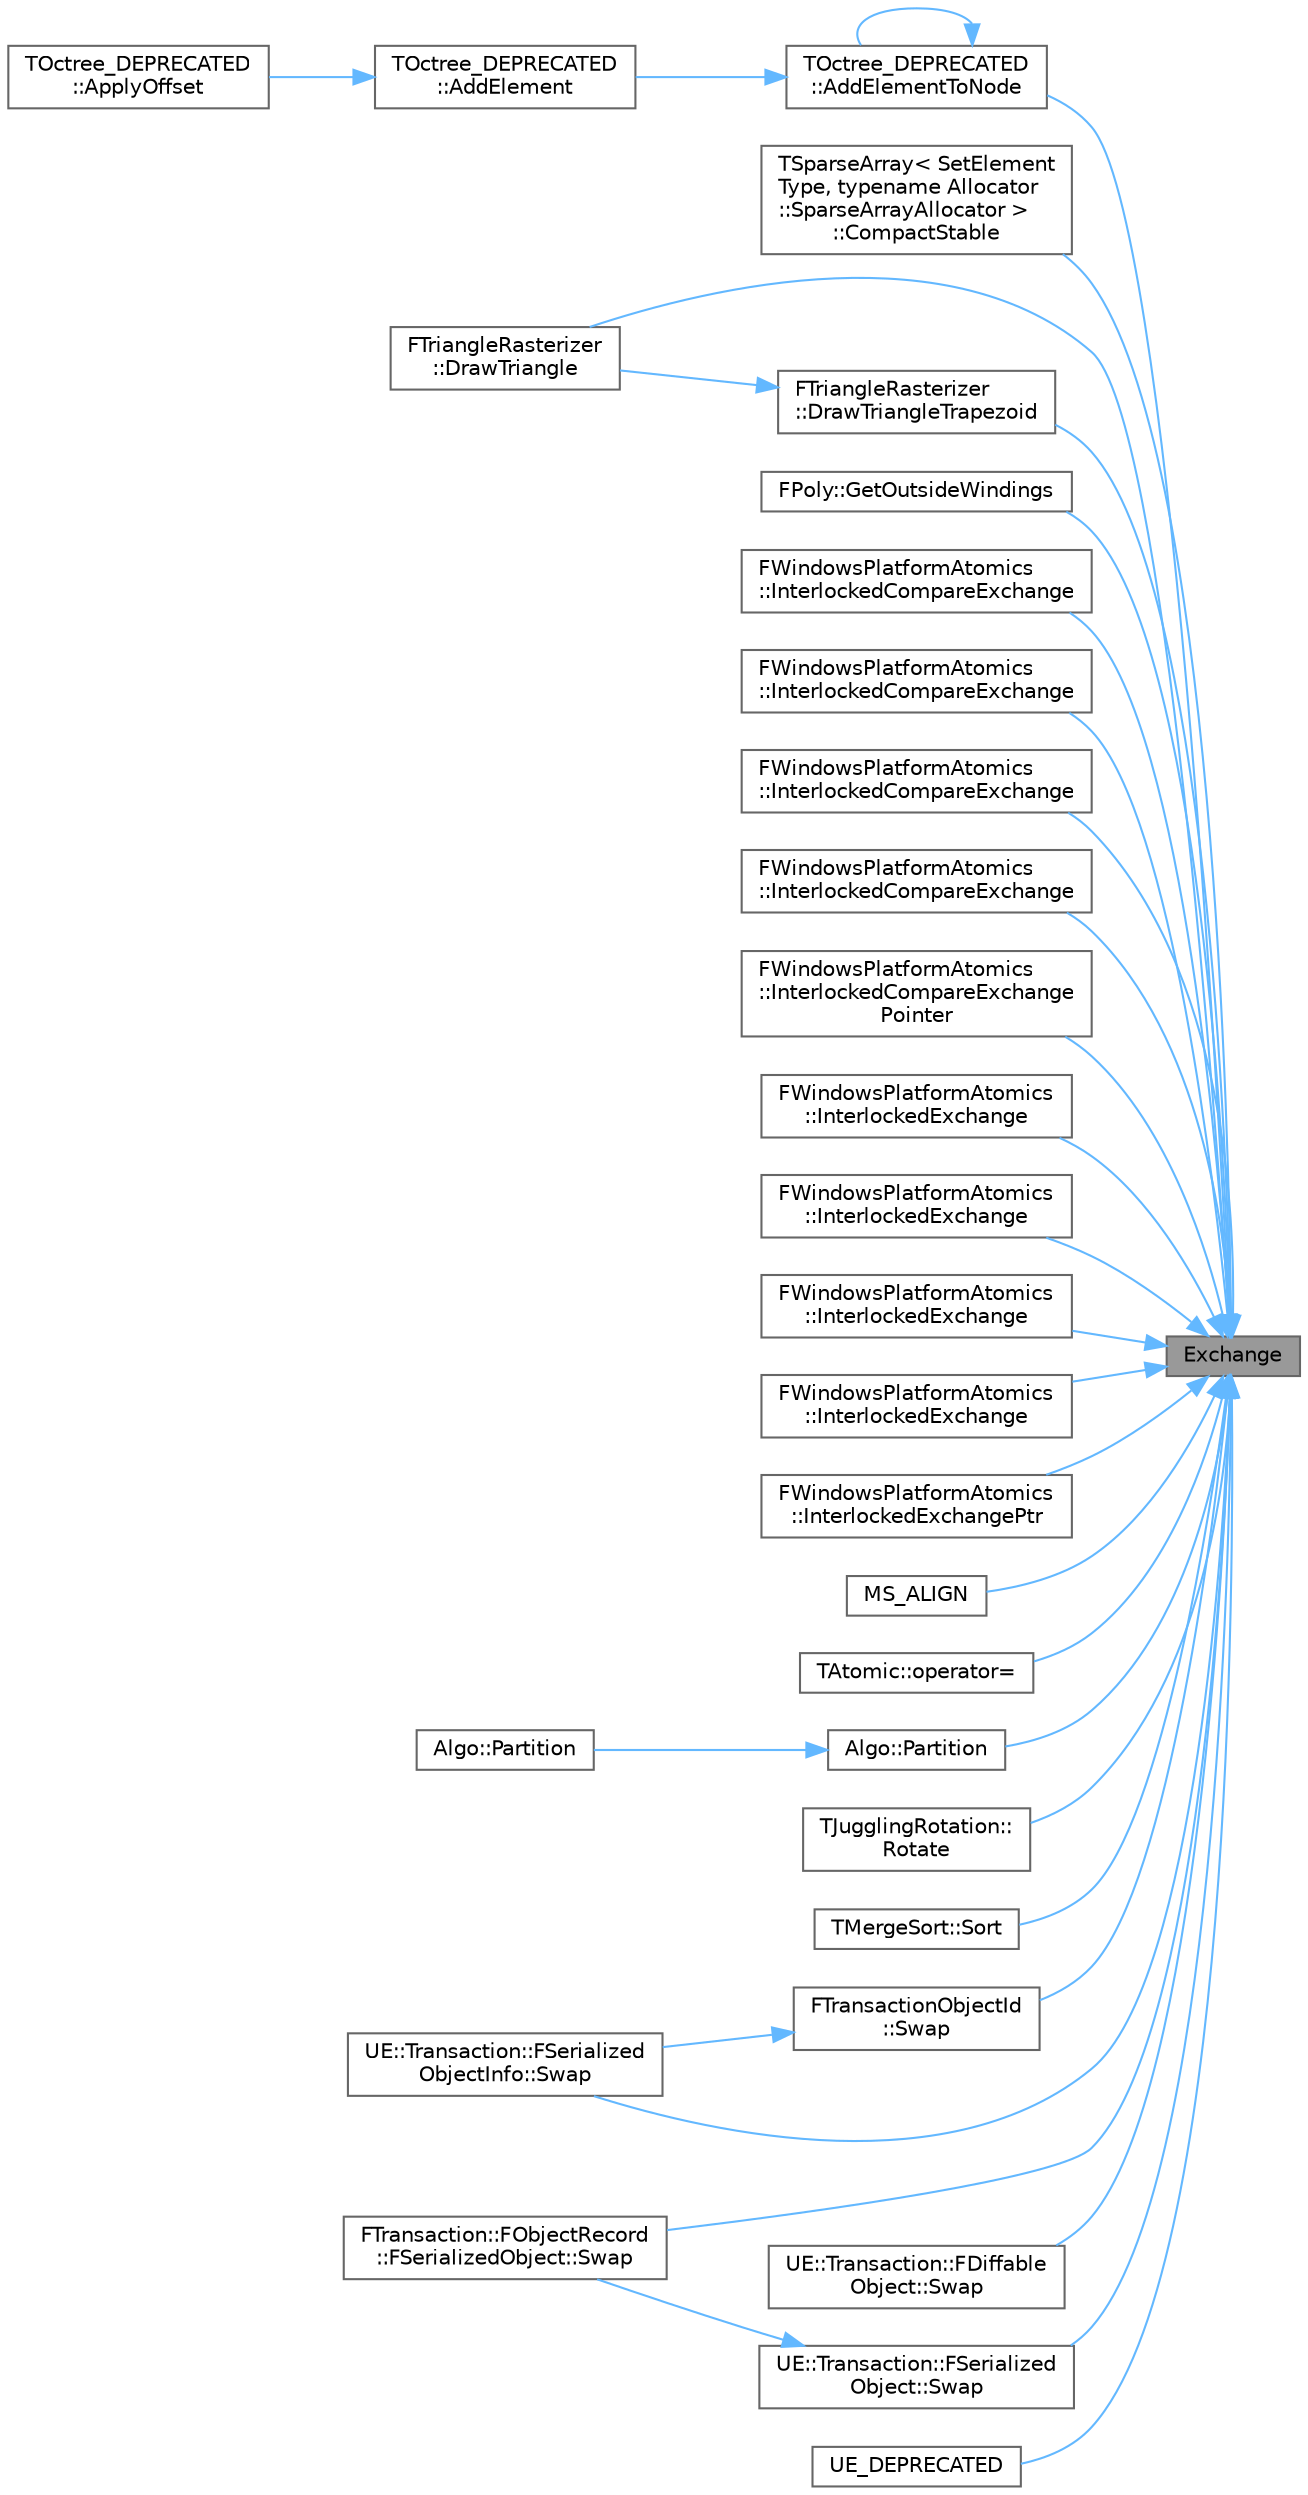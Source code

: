 digraph "Exchange"
{
 // INTERACTIVE_SVG=YES
 // LATEX_PDF_SIZE
  bgcolor="transparent";
  edge [fontname=Helvetica,fontsize=10,labelfontname=Helvetica,labelfontsize=10];
  node [fontname=Helvetica,fontsize=10,shape=box,height=0.2,width=0.4];
  rankdir="RL";
  Node1 [id="Node000001",label="Exchange",height=0.2,width=0.4,color="gray40", fillcolor="grey60", style="filled", fontcolor="black",tooltip=" "];
  Node1 -> Node2 [id="edge1_Node000001_Node000002",dir="back",color="steelblue1",style="solid",tooltip=" "];
  Node2 [id="Node000002",label="TOctree_DEPRECATED\l::AddElementToNode",height=0.2,width=0.4,color="grey40", fillcolor="white", style="filled",URL="$d1/dfb/classTOctree__DEPRECATED.html#abd2d9475a8392920066214535c864fdc",tooltip="Adds an element to a node or its children."];
  Node2 -> Node3 [id="edge2_Node000002_Node000003",dir="back",color="steelblue1",style="solid",tooltip=" "];
  Node3 [id="Node000003",label="TOctree_DEPRECATED\l::AddElement",height=0.2,width=0.4,color="grey40", fillcolor="white", style="filled",URL="$d1/dfb/classTOctree__DEPRECATED.html#aff4c7ca514bdb263de836a92f03f492b",tooltip="Adds an element to the octree."];
  Node3 -> Node4 [id="edge3_Node000003_Node000004",dir="back",color="steelblue1",style="solid",tooltip=" "];
  Node4 [id="Node000004",label="TOctree_DEPRECATED\l::ApplyOffset",height=0.2,width=0.4,color="grey40", fillcolor="white", style="filled",URL="$d1/dfb/classTOctree__DEPRECATED.html#a9ca49ee8586fe4a12910c93213d646a3",tooltip="Apply an arbitrary offset to all elements in the tree InOffset - offset to apply bGlobalOctree - hint..."];
  Node2 -> Node2 [id="edge4_Node000002_Node000002",dir="back",color="steelblue1",style="solid",tooltip=" "];
  Node1 -> Node5 [id="edge5_Node000001_Node000005",dir="back",color="steelblue1",style="solid",tooltip=" "];
  Node5 [id="Node000005",label="TSparseArray\< SetElement\lType, typename Allocator\l::SparseArrayAllocator \>\l::CompactStable",height=0.2,width=0.4,color="grey40", fillcolor="white", style="filled",URL="$d0/db8/classTSparseArray.html#adf0d4dec7c3f816cfc427cabfa4f5f59",tooltip=" "];
  Node1 -> Node6 [id="edge6_Node000001_Node000006",dir="back",color="steelblue1",style="solid",tooltip=" "];
  Node6 [id="Node000006",label="FTriangleRasterizer\l::DrawTriangle",height=0.2,width=0.4,color="grey40", fillcolor="white", style="filled",URL="$dc/dc9/classFTriangleRasterizer.html#a282d4b8c35744104127ae9bedf452934",tooltip=" "];
  Node1 -> Node7 [id="edge7_Node000001_Node000007",dir="back",color="steelblue1",style="solid",tooltip=" "];
  Node7 [id="Node000007",label="FTriangleRasterizer\l::DrawTriangleTrapezoid",height=0.2,width=0.4,color="grey40", fillcolor="white", style="filled",URL="$dc/dc9/classFTriangleRasterizer.html#aca69445d874be65ebe4e494881098340",tooltip=" "];
  Node7 -> Node6 [id="edge8_Node000007_Node000006",dir="back",color="steelblue1",style="solid",tooltip=" "];
  Node1 -> Node8 [id="edge9_Node000001_Node000008",dir="back",color="steelblue1",style="solid",tooltip=" "];
  Node8 [id="Node000008",label="FPoly::GetOutsideWindings",height=0.2,width=0.4,color="grey40", fillcolor="white", style="filled",URL="$dd/dbb/classFPoly.html#a1cfcd08899aa2d7f6f84685714e8beb1",tooltip="Takes a set of polygons and returns a vertex array representing the outside winding for them."];
  Node1 -> Node9 [id="edge10_Node000001_Node000009",dir="back",color="steelblue1",style="solid",tooltip=" "];
  Node9 [id="Node000009",label="FWindowsPlatformAtomics\l::InterlockedCompareExchange",height=0.2,width=0.4,color="grey40", fillcolor="white", style="filled",URL="$d8/d6e/structFWindowsPlatformAtomics.html#afa8ee89c1771aceb8738593288338428",tooltip=" "];
  Node1 -> Node10 [id="edge11_Node000001_Node000010",dir="back",color="steelblue1",style="solid",tooltip=" "];
  Node10 [id="Node000010",label="FWindowsPlatformAtomics\l::InterlockedCompareExchange",height=0.2,width=0.4,color="grey40", fillcolor="white", style="filled",URL="$d8/d6e/structFWindowsPlatformAtomics.html#aa6413528d6d1c2b825f56ae18a9c6457",tooltip=" "];
  Node1 -> Node11 [id="edge12_Node000001_Node000011",dir="back",color="steelblue1",style="solid",tooltip=" "];
  Node11 [id="Node000011",label="FWindowsPlatformAtomics\l::InterlockedCompareExchange",height=0.2,width=0.4,color="grey40", fillcolor="white", style="filled",URL="$d8/d6e/structFWindowsPlatformAtomics.html#a994c90a467002c83c673fe9cf5c0a944",tooltip=" "];
  Node1 -> Node12 [id="edge13_Node000001_Node000012",dir="back",color="steelblue1",style="solid",tooltip=" "];
  Node12 [id="Node000012",label="FWindowsPlatformAtomics\l::InterlockedCompareExchange",height=0.2,width=0.4,color="grey40", fillcolor="white", style="filled",URL="$d8/d6e/structFWindowsPlatformAtomics.html#a8c398382712abb8568b61766851b8194",tooltip=" "];
  Node1 -> Node13 [id="edge14_Node000001_Node000013",dir="back",color="steelblue1",style="solid",tooltip=" "];
  Node13 [id="Node000013",label="FWindowsPlatformAtomics\l::InterlockedCompareExchange\lPointer",height=0.2,width=0.4,color="grey40", fillcolor="white", style="filled",URL="$d8/d6e/structFWindowsPlatformAtomics.html#a33d83c4545fda2d0ba7a1237481e7541",tooltip="The function compares the Destination value with the Comparand value:"];
  Node1 -> Node14 [id="edge15_Node000001_Node000014",dir="back",color="steelblue1",style="solid",tooltip=" "];
  Node14 [id="Node000014",label="FWindowsPlatformAtomics\l::InterlockedExchange",height=0.2,width=0.4,color="grey40", fillcolor="white", style="filled",URL="$d8/d6e/structFWindowsPlatformAtomics.html#ac6308ff192533e4a09590b6a54ece2a9",tooltip=" "];
  Node1 -> Node15 [id="edge16_Node000001_Node000015",dir="back",color="steelblue1",style="solid",tooltip=" "];
  Node15 [id="Node000015",label="FWindowsPlatformAtomics\l::InterlockedExchange",height=0.2,width=0.4,color="grey40", fillcolor="white", style="filled",URL="$d8/d6e/structFWindowsPlatformAtomics.html#a02a7b6ac7bba3970dc932d9d528cd537",tooltip=" "];
  Node1 -> Node16 [id="edge17_Node000001_Node000016",dir="back",color="steelblue1",style="solid",tooltip=" "];
  Node16 [id="Node000016",label="FWindowsPlatformAtomics\l::InterlockedExchange",height=0.2,width=0.4,color="grey40", fillcolor="white", style="filled",URL="$d8/d6e/structFWindowsPlatformAtomics.html#a633f19572db91c2a75b048e7d454c926",tooltip=" "];
  Node1 -> Node17 [id="edge18_Node000001_Node000017",dir="back",color="steelblue1",style="solid",tooltip=" "];
  Node17 [id="Node000017",label="FWindowsPlatformAtomics\l::InterlockedExchange",height=0.2,width=0.4,color="grey40", fillcolor="white", style="filled",URL="$d8/d6e/structFWindowsPlatformAtomics.html#ae4169d43161d80f23cafd3b20b6271b4",tooltip=" "];
  Node1 -> Node18 [id="edge19_Node000001_Node000018",dir="back",color="steelblue1",style="solid",tooltip=" "];
  Node18 [id="Node000018",label="FWindowsPlatformAtomics\l::InterlockedExchangePtr",height=0.2,width=0.4,color="grey40", fillcolor="white", style="filled",URL="$d8/d6e/structFWindowsPlatformAtomics.html#afcaeffcf1d869469e9c891191d44f8ea",tooltip=" "];
  Node1 -> Node19 [id="edge20_Node000001_Node000019",dir="back",color="steelblue1",style="solid",tooltip=" "];
  Node19 [id="Node000019",label="MS_ALIGN",height=0.2,width=0.4,color="grey40", fillcolor="white", style="filled",URL="$d4/de7/LockFreeList_8h.html#a2060f12288010a68d176ede69d6d5886",tooltip=" "];
  Node1 -> Node20 [id="edge21_Node000001_Node000020",dir="back",color="steelblue1",style="solid",tooltip=" "];
  Node20 [id="Node000020",label="TAtomic::operator=",height=0.2,width=0.4,color="grey40", fillcolor="white", style="filled",URL="$d8/ddb/classTAtomic.html#a574aa9c8f931ef5d0cd1e7ca9316791b",tooltip="Sets the element to a specific value, returning a copy of the value."];
  Node1 -> Node21 [id="edge22_Node000001_Node000021",dir="back",color="steelblue1",style="solid",tooltip=" "];
  Node21 [id="Node000021",label="Algo::Partition",height=0.2,width=0.4,color="grey40", fillcolor="white", style="filled",URL="$db/d33/namespaceAlgo.html#a7b1c19c33d5782668916b7dbf304b3f9",tooltip="Rearranges the elements so that all the elements for which Predicate returns true precede all those f..."];
  Node21 -> Node22 [id="edge23_Node000021_Node000022",dir="back",color="steelblue1",style="solid",tooltip=" "];
  Node22 [id="Node000022",label="Algo::Partition",height=0.2,width=0.4,color="grey40", fillcolor="white", style="filled",URL="$db/d33/namespaceAlgo.html#a1e3aee27a325528bae15bea16e009006",tooltip="Rearranges the elements so that all the elements for which Predicate returns true precede all those f..."];
  Node1 -> Node23 [id="edge24_Node000001_Node000023",dir="back",color="steelblue1",style="solid",tooltip=" "];
  Node23 [id="Node000023",label="TJugglingRotation::\lRotate",height=0.2,width=0.4,color="grey40", fillcolor="white", style="filled",URL="$d4/d01/classTJugglingRotation.html#a3eeded33df6283316f7facada7e19253",tooltip="Rotates array."];
  Node1 -> Node24 [id="edge25_Node000001_Node000024",dir="back",color="steelblue1",style="solid",tooltip=" "];
  Node24 [id="Node000024",label="TMergeSort::Sort",height=0.2,width=0.4,color="grey40", fillcolor="white", style="filled",URL="$d4/d61/classTMergeSort.html#ac490f5df2b2e7a459da2b299cab14479",tooltip="Sort the array."];
  Node1 -> Node25 [id="edge26_Node000001_Node000025",dir="back",color="steelblue1",style="solid",tooltip=" "];
  Node25 [id="Node000025",label="FTransaction::FObjectRecord\l::FSerializedObject::Swap",height=0.2,width=0.4,color="grey40", fillcolor="white", style="filled",URL="$da/d12/structFTransaction_1_1FObjectRecord_1_1FSerializedObject.html#a954d6d0dcb4e1d6d535bbee6fc5bbef5",tooltip=" "];
  Node1 -> Node26 [id="edge27_Node000001_Node000026",dir="back",color="steelblue1",style="solid",tooltip=" "];
  Node26 [id="Node000026",label="FTransactionObjectId\l::Swap",height=0.2,width=0.4,color="grey40", fillcolor="white", style="filled",URL="$d9/d88/structFTransactionObjectId.html#ae2c9cdab1331b8ff568737b22cc2c2a8",tooltip=" "];
  Node26 -> Node27 [id="edge28_Node000026_Node000027",dir="back",color="steelblue1",style="solid",tooltip=" "];
  Node27 [id="Node000027",label="UE::Transaction::FSerialized\lObjectInfo::Swap",height=0.2,width=0.4,color="grey40", fillcolor="white", style="filled",URL="$db/dcd/structUE_1_1Transaction_1_1FSerializedObjectInfo.html#a0b65163c6a917ea893d387e6306508e3",tooltip=" "];
  Node1 -> Node28 [id="edge29_Node000001_Node000028",dir="back",color="steelblue1",style="solid",tooltip=" "];
  Node28 [id="Node000028",label="UE::Transaction::FDiffable\lObject::Swap",height=0.2,width=0.4,color="grey40", fillcolor="white", style="filled",URL="$df/d26/structUE_1_1Transaction_1_1FDiffableObject.html#a7dd10a4be664a68d1cb34513e75025ab",tooltip=" "];
  Node1 -> Node29 [id="edge30_Node000001_Node000029",dir="back",color="steelblue1",style="solid",tooltip=" "];
  Node29 [id="Node000029",label="UE::Transaction::FSerialized\lObject::Swap",height=0.2,width=0.4,color="grey40", fillcolor="white", style="filled",URL="$d4/db9/structUE_1_1Transaction_1_1FSerializedObject.html#ae9bc5ea47b9acdef77a9c677dbf4e53f",tooltip=" "];
  Node29 -> Node25 [id="edge31_Node000029_Node000025",dir="back",color="steelblue1",style="solid",tooltip=" "];
  Node1 -> Node27 [id="edge32_Node000001_Node000027",dir="back",color="steelblue1",style="solid",tooltip=" "];
  Node1 -> Node30 [id="edge33_Node000001_Node000030",dir="back",color="steelblue1",style="solid",tooltip=" "];
  Node30 [id="Node000030",label="UE_DEPRECATED",height=0.2,width=0.4,color="grey40", fillcolor="white", style="filled",URL="$d6/d75/ObjectPtr_8h.html#a09c5b210ba377e1f3a300e0397465e48",tooltip="Exchange variants between TArray<TObjectPtr<T>> and TArray<T*>"];
}
